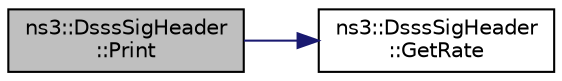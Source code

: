 digraph "ns3::DsssSigHeader::Print"
{
 // LATEX_PDF_SIZE
  edge [fontname="Helvetica",fontsize="10",labelfontname="Helvetica",labelfontsize="10"];
  node [fontname="Helvetica",fontsize="10",shape=record];
  rankdir="LR";
  Node1 [label="ns3::DsssSigHeader\l::Print",height=0.2,width=0.4,color="black", fillcolor="grey75", style="filled", fontcolor="black",tooltip=" "];
  Node1 -> Node2 [color="midnightblue",fontsize="10",style="solid",fontname="Helvetica"];
  Node2 [label="ns3::DsssSigHeader\l::GetRate",height=0.2,width=0.4,color="black", fillcolor="white", style="filled",URL="$classns3_1_1_dsss_sig_header.html#a98ac1457d619218d7e0f14f267269ea2",tooltip="Return the RATE field of L-SIG (in bit/s)."];
}
